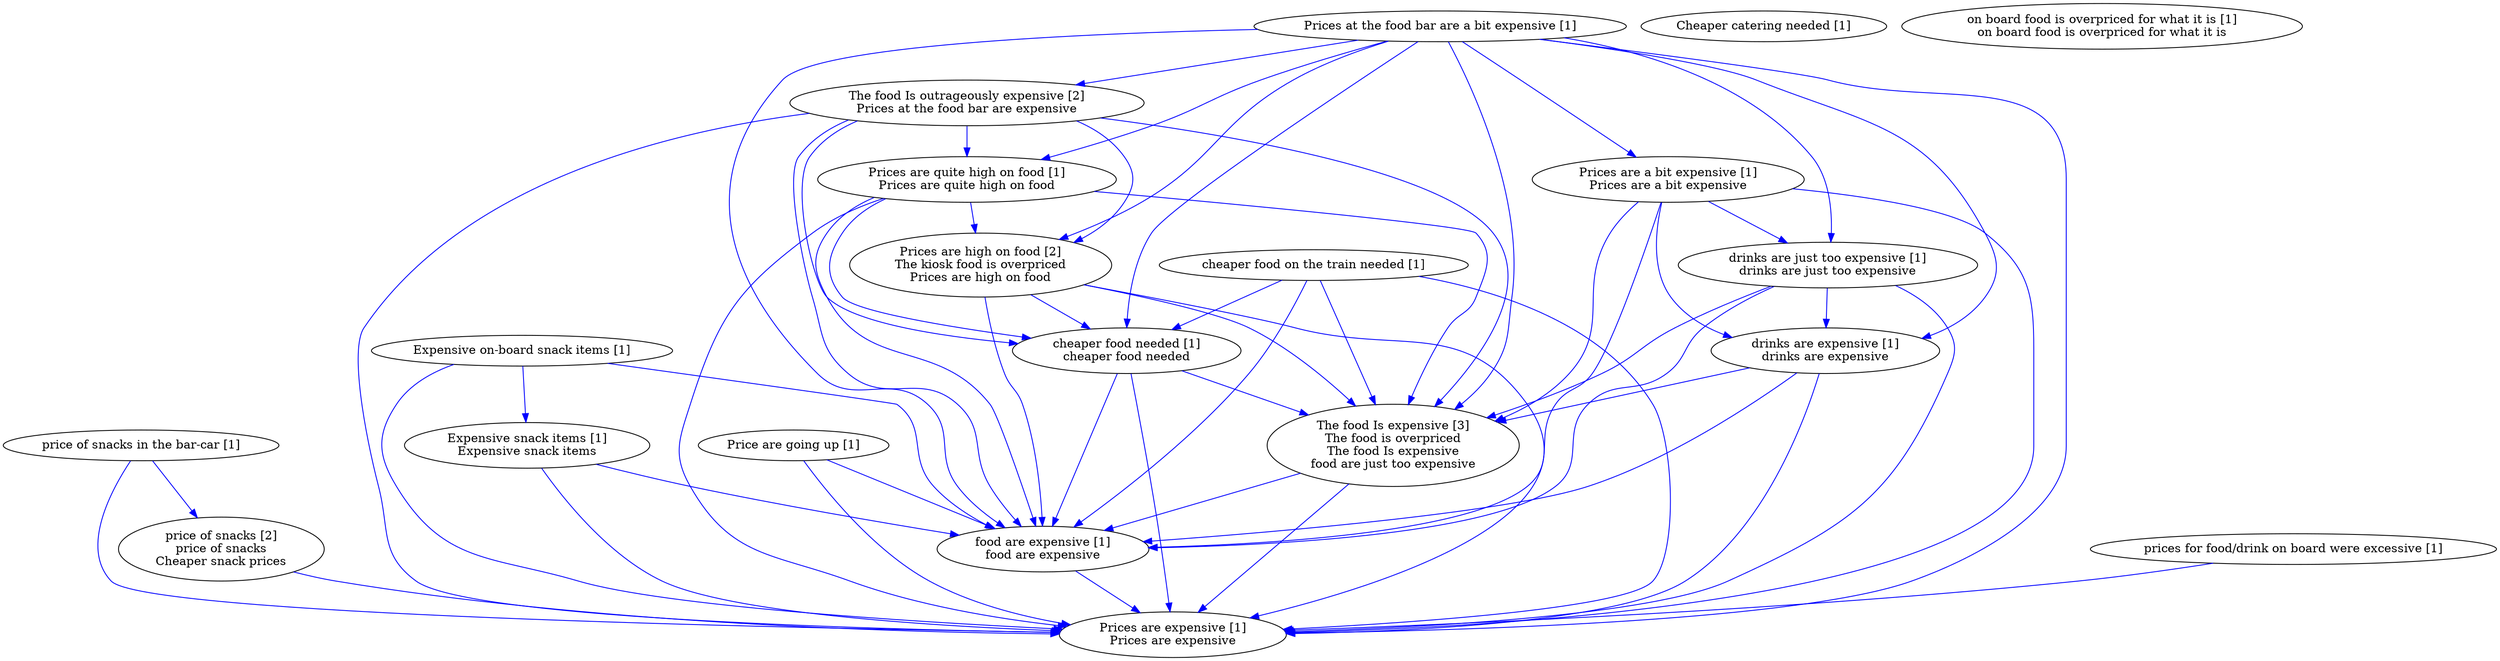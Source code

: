 digraph collapsedGraph {
"The food Is expensive [3]\nThe food is overpriced\nThe food Is expensive\nfood are just too expensive""price of snacks [2]\nprice of snacks\nCheaper snack prices""The food Is outrageously expensive [2]\nPrices at the food bar are expensive""Prices are high on food [2]\nThe kiosk food is overpriced\nPrices are high on food""Cheaper catering needed [1]""Expensive on-board snack items [1]""Expensive snack items [1]\nExpensive snack items""Price are going up [1]""Prices are quite high on food [1]\nPrices are quite high on food""Prices at the food bar are a bit expensive [1]""Prices are expensive [1]\nPrices are expensive""Prices are a bit expensive [1]\nPrices are a bit expensive""cheaper food on the train needed [1]""cheaper food needed [1]\ncheaper food needed""drinks are just too expensive [1]\ndrinks are just too expensive""drinks are expensive [1]\ndrinks are expensive""food are expensive [1]\nfood are expensive""on board food is overpriced for what it is [1]\non board food is overpriced for what it is""price of snacks in the bar-car [1]""prices for food/drink on board were excessive [1]""price of snacks [2]\nprice of snacks\nCheaper snack prices" -> "Prices are expensive [1]\nPrices are expensive" [color=blue]
"Prices are high on food [2]\nThe kiosk food is overpriced\nPrices are high on food" -> "cheaper food needed [1]\ncheaper food needed" [color=blue]
"Prices are a bit expensive [1]\nPrices are a bit expensive" -> "drinks are expensive [1]\ndrinks are expensive" [color=blue]
"prices for food/drink on board were excessive [1]" -> "Prices are expensive [1]\nPrices are expensive" [color=blue]
"cheaper food needed [1]\ncheaper food needed" -> "food are expensive [1]\nfood are expensive" [color=blue]
"cheaper food needed [1]\ncheaper food needed" -> "The food Is expensive [3]\nThe food is overpriced\nThe food Is expensive\nfood are just too expensive" [color=blue]
"Prices are quite high on food [1]\nPrices are quite high on food" -> "Prices are high on food [2]\nThe kiosk food is overpriced\nPrices are high on food" [color=blue]
"Prices are quite high on food [1]\nPrices are quite high on food" -> "food are expensive [1]\nfood are expensive" [color=blue]
"Prices are high on food [2]\nThe kiosk food is overpriced\nPrices are high on food" -> "Prices are expensive [1]\nPrices are expensive" [color=blue]
"Prices are quite high on food [1]\nPrices are quite high on food" -> "Prices are expensive [1]\nPrices are expensive" [color=blue]
"Prices are quite high on food [1]\nPrices are quite high on food" -> "The food Is expensive [3]\nThe food is overpriced\nThe food Is expensive\nfood are just too expensive" [color=blue]
"The food Is expensive [3]\nThe food is overpriced\nThe food Is expensive\nfood are just too expensive" -> "food are expensive [1]\nfood are expensive" [color=blue]
"cheaper food on the train needed [1]" -> "The food Is expensive [3]\nThe food is overpriced\nThe food Is expensive\nfood are just too expensive" [color=blue]
"cheaper food on the train needed [1]" -> "food are expensive [1]\nfood are expensive" [color=blue]
"The food Is outrageously expensive [2]\nPrices at the food bar are expensive" -> "Prices are quite high on food [1]\nPrices are quite high on food" [color=blue]
"Prices are quite high on food [1]\nPrices are quite high on food" -> "cheaper food needed [1]\ncheaper food needed" [color=blue]
"Prices are a bit expensive [1]\nPrices are a bit expensive" -> "food are expensive [1]\nfood are expensive" [color=blue]
"food are expensive [1]\nfood are expensive" -> "Prices are expensive [1]\nPrices are expensive" [color=blue]
"The food Is outrageously expensive [2]\nPrices at the food bar are expensive" -> "cheaper food needed [1]\ncheaper food needed" [color=blue]
"drinks are expensive [1]\ndrinks are expensive" -> "Prices are expensive [1]\nPrices are expensive" [color=blue]
"The food Is expensive [3]\nThe food is overpriced\nThe food Is expensive\nfood are just too expensive" -> "Prices are expensive [1]\nPrices are expensive" [color=blue]
"drinks are expensive [1]\ndrinks are expensive" -> "The food Is expensive [3]\nThe food is overpriced\nThe food Is expensive\nfood are just too expensive" [color=blue]
"The food Is outrageously expensive [2]\nPrices at the food bar are expensive" -> "Prices are expensive [1]\nPrices are expensive" [color=blue]
"drinks are expensive [1]\ndrinks are expensive" -> "food are expensive [1]\nfood are expensive" [color=blue]
"Expensive on-board snack items [1]" -> "Prices are expensive [1]\nPrices are expensive" [color=blue]
"Prices are high on food [2]\nThe kiosk food is overpriced\nPrices are high on food" -> "food are expensive [1]\nfood are expensive" [color=blue]
"Prices are high on food [2]\nThe kiosk food is overpriced\nPrices are high on food" -> "The food Is expensive [3]\nThe food is overpriced\nThe food Is expensive\nfood are just too expensive" [color=blue]
"The food Is outrageously expensive [2]\nPrices at the food bar are expensive" -> "Prices are high on food [2]\nThe kiosk food is overpriced\nPrices are high on food" [color=blue]
"Prices are a bit expensive [1]\nPrices are a bit expensive" -> "drinks are just too expensive [1]\ndrinks are just too expensive" [color=blue]
"Prices are a bit expensive [1]\nPrices are a bit expensive" -> "The food Is expensive [3]\nThe food is overpriced\nThe food Is expensive\nfood are just too expensive" [color=blue]
"The food Is outrageously expensive [2]\nPrices at the food bar are expensive" -> "The food Is expensive [3]\nThe food is overpriced\nThe food Is expensive\nfood are just too expensive" [color=blue]
"price of snacks in the bar-car [1]" -> "Prices are expensive [1]\nPrices are expensive" [color=blue]
"The food Is outrageously expensive [2]\nPrices at the food bar are expensive" -> "food are expensive [1]\nfood are expensive" [color=blue]
"drinks are just too expensive [1]\ndrinks are just too expensive" -> "The food Is expensive [3]\nThe food is overpriced\nThe food Is expensive\nfood are just too expensive" [color=blue]
"Prices at the food bar are a bit expensive [1]" -> "cheaper food needed [1]\ncheaper food needed" [color=blue]
"price of snacks in the bar-car [1]" -> "price of snacks [2]\nprice of snacks\nCheaper snack prices" [color=blue]
"Prices at the food bar are a bit expensive [1]" -> "Prices are quite high on food [1]\nPrices are quite high on food" [color=blue]
"Price are going up [1]" -> "food are expensive [1]\nfood are expensive" [color=blue]
"drinks are just too expensive [1]\ndrinks are just too expensive" -> "Prices are expensive [1]\nPrices are expensive" [color=blue]
"drinks are just too expensive [1]\ndrinks are just too expensive" -> "food are expensive [1]\nfood are expensive" [color=blue]
"Prices at the food bar are a bit expensive [1]" -> "Prices are high on food [2]\nThe kiosk food is overpriced\nPrices are high on food" [color=blue]
"Expensive on-board snack items [1]" -> "food are expensive [1]\nfood are expensive" [color=blue]
"Prices at the food bar are a bit expensive [1]" -> "The food Is outrageously expensive [2]\nPrices at the food bar are expensive" [color=blue]
"Prices at the food bar are a bit expensive [1]" -> "The food Is expensive [3]\nThe food is overpriced\nThe food Is expensive\nfood are just too expensive" [color=blue]
"Prices at the food bar are a bit expensive [1]" -> "food are expensive [1]\nfood are expensive" [color=blue]
"Price are going up [1]" -> "Prices are expensive [1]\nPrices are expensive" [color=blue]
"Expensive snack items [1]\nExpensive snack items" -> "Prices are expensive [1]\nPrices are expensive" [color=blue]
"Expensive snack items [1]\nExpensive snack items" -> "food are expensive [1]\nfood are expensive" [color=blue]
"Expensive on-board snack items [1]" -> "Expensive snack items [1]\nExpensive snack items" [color=blue]
"Prices at the food bar are a bit expensive [1]" -> "Prices are a bit expensive [1]\nPrices are a bit expensive" [color=blue]
"Prices are a bit expensive [1]\nPrices are a bit expensive" -> "Prices are expensive [1]\nPrices are expensive" [color=blue]
"Prices at the food bar are a bit expensive [1]" -> "Prices are expensive [1]\nPrices are expensive" [color=blue]
"cheaper food on the train needed [1]" -> "cheaper food needed [1]\ncheaper food needed" [color=blue]
"drinks are just too expensive [1]\ndrinks are just too expensive" -> "drinks are expensive [1]\ndrinks are expensive" [color=blue]
"Prices at the food bar are a bit expensive [1]" -> "drinks are expensive [1]\ndrinks are expensive" [color=blue]
"Prices at the food bar are a bit expensive [1]" -> "drinks are just too expensive [1]\ndrinks are just too expensive" [color=blue]
"cheaper food on the train needed [1]" -> "Prices are expensive [1]\nPrices are expensive" [color=blue]
"cheaper food needed [1]\ncheaper food needed" -> "Prices are expensive [1]\nPrices are expensive" [color=blue]
}